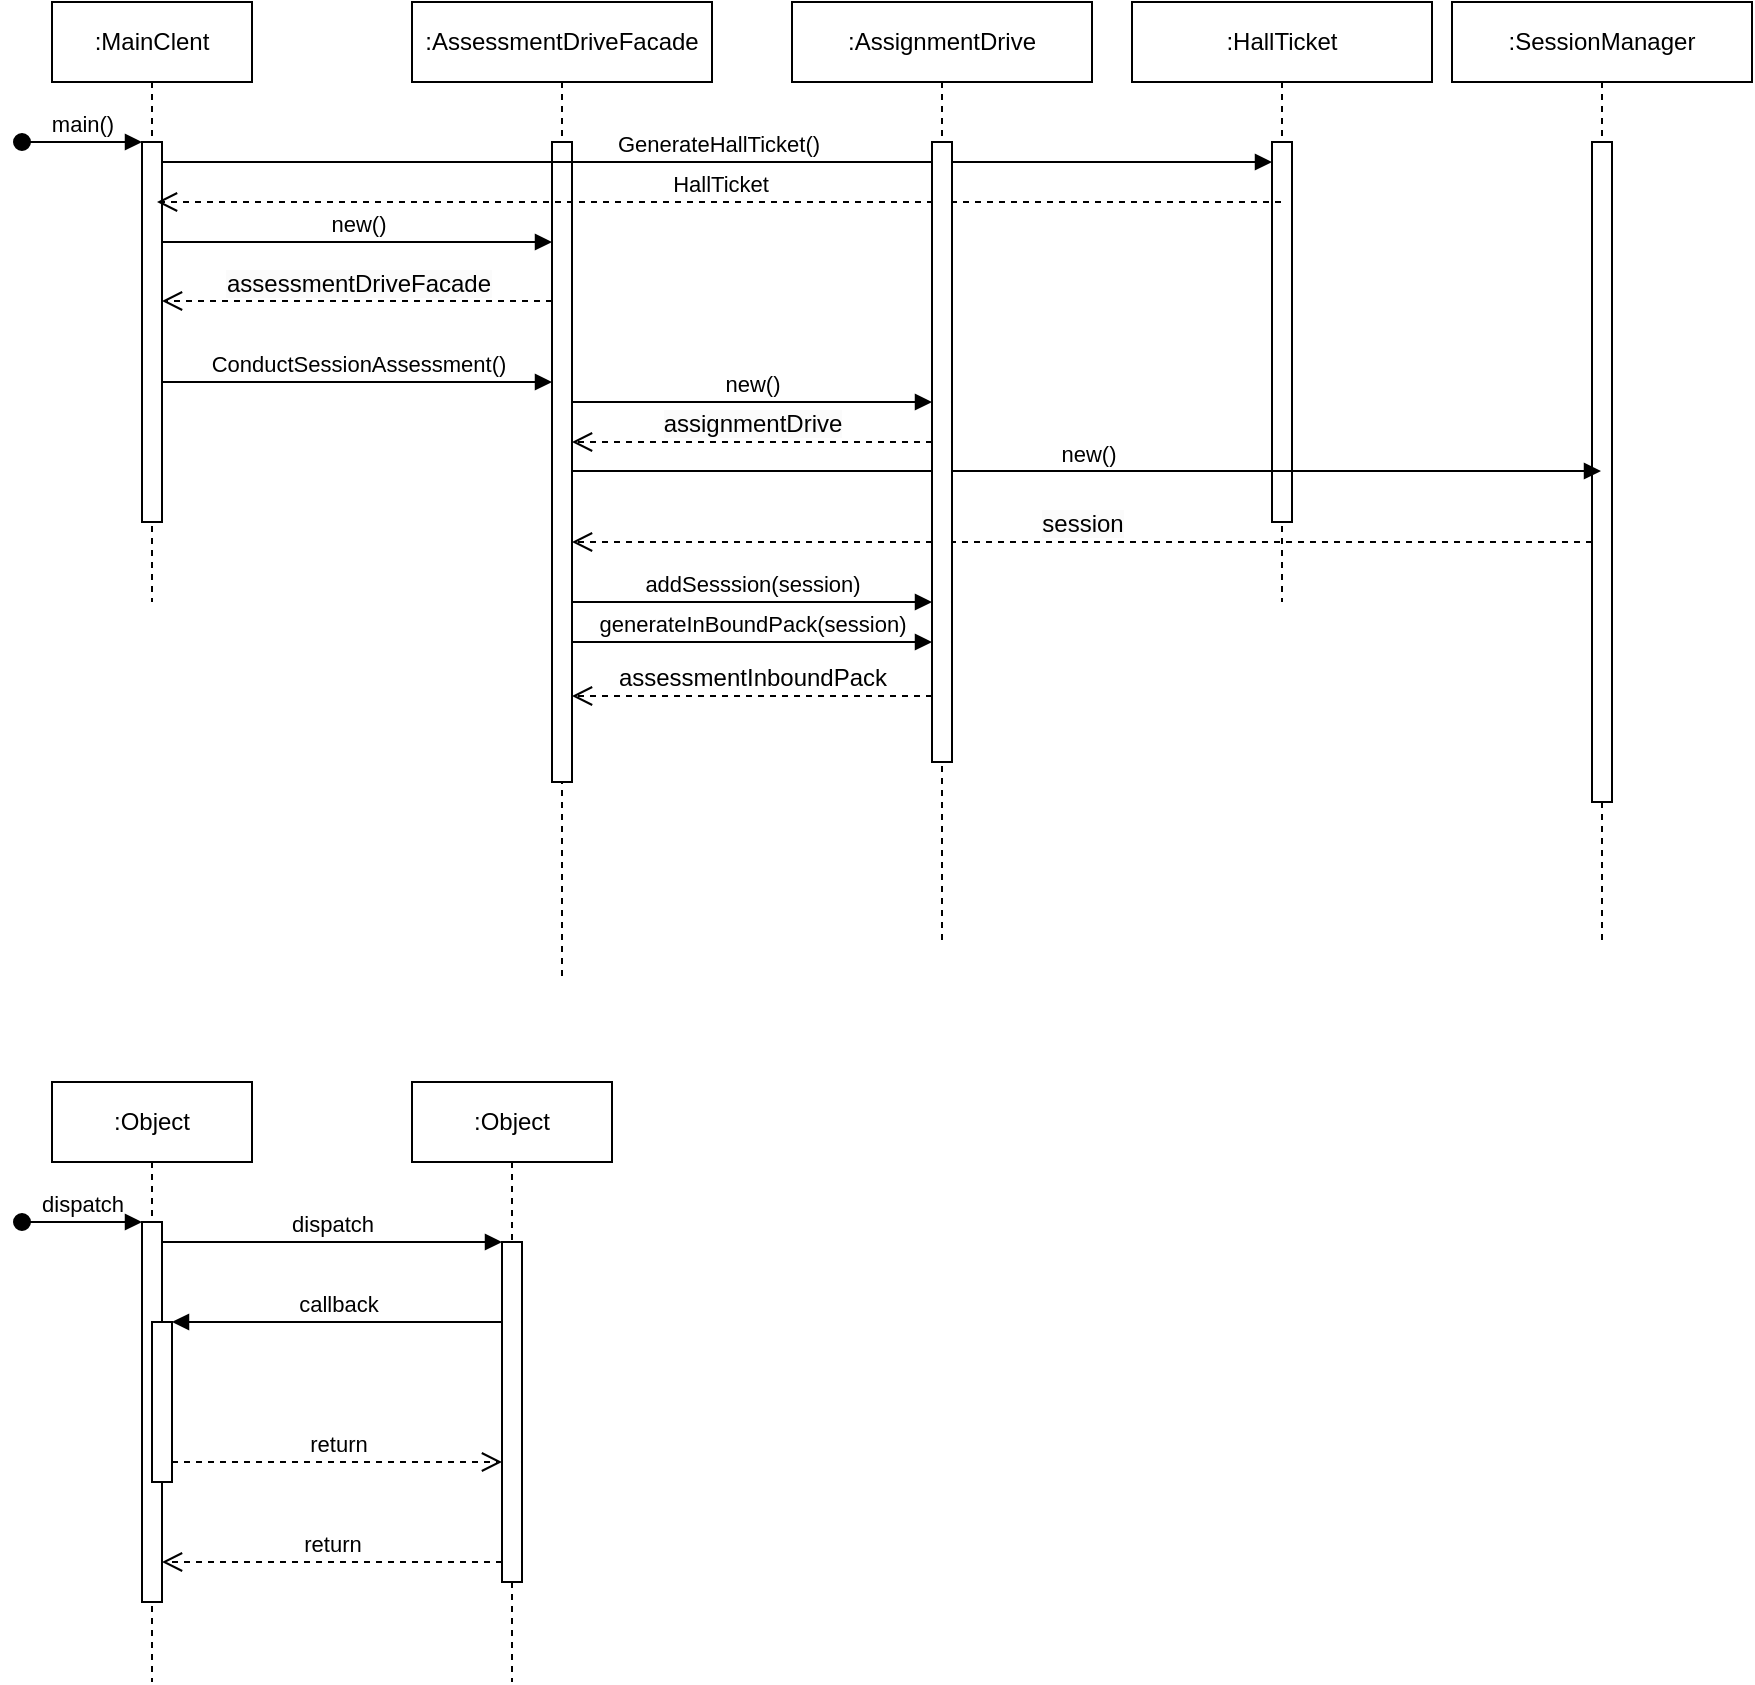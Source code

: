 <mxfile version="24.7.16">
  <diagram name="Page-1" id="2YBvvXClWsGukQMizWep">
    <mxGraphModel dx="941" dy="523" grid="1" gridSize="10" guides="1" tooltips="1" connect="1" arrows="1" fold="1" page="1" pageScale="1" pageWidth="850" pageHeight="1100" math="0" shadow="0">
      <root>
        <mxCell id="0" />
        <mxCell id="1" parent="0" />
        <mxCell id="aM9ryv3xv72pqoxQDRHE-1" value=":Object" style="shape=umlLifeline;perimeter=lifelinePerimeter;whiteSpace=wrap;html=1;container=0;dropTarget=0;collapsible=0;recursiveResize=0;outlineConnect=0;portConstraint=eastwest;newEdgeStyle={&quot;edgeStyle&quot;:&quot;elbowEdgeStyle&quot;,&quot;elbow&quot;:&quot;vertical&quot;,&quot;curved&quot;:0,&quot;rounded&quot;:0};" parent="1" vertex="1">
          <mxGeometry x="70" y="560" width="100" height="300" as="geometry" />
        </mxCell>
        <mxCell id="aM9ryv3xv72pqoxQDRHE-2" value="" style="html=1;points=[];perimeter=orthogonalPerimeter;outlineConnect=0;targetShapes=umlLifeline;portConstraint=eastwest;newEdgeStyle={&quot;edgeStyle&quot;:&quot;elbowEdgeStyle&quot;,&quot;elbow&quot;:&quot;vertical&quot;,&quot;curved&quot;:0,&quot;rounded&quot;:0};" parent="aM9ryv3xv72pqoxQDRHE-1" vertex="1">
          <mxGeometry x="45" y="70" width="10" height="190" as="geometry" />
        </mxCell>
        <mxCell id="aM9ryv3xv72pqoxQDRHE-3" value="dispatch" style="html=1;verticalAlign=bottom;startArrow=oval;endArrow=block;startSize=8;edgeStyle=elbowEdgeStyle;elbow=vertical;curved=0;rounded=0;" parent="aM9ryv3xv72pqoxQDRHE-1" target="aM9ryv3xv72pqoxQDRHE-2" edge="1">
          <mxGeometry relative="1" as="geometry">
            <mxPoint x="-15" y="70" as="sourcePoint" />
          </mxGeometry>
        </mxCell>
        <mxCell id="aM9ryv3xv72pqoxQDRHE-4" value="" style="html=1;points=[];perimeter=orthogonalPerimeter;outlineConnect=0;targetShapes=umlLifeline;portConstraint=eastwest;newEdgeStyle={&quot;edgeStyle&quot;:&quot;elbowEdgeStyle&quot;,&quot;elbow&quot;:&quot;vertical&quot;,&quot;curved&quot;:0,&quot;rounded&quot;:0};" parent="aM9ryv3xv72pqoxQDRHE-1" vertex="1">
          <mxGeometry x="50" y="120" width="10" height="80" as="geometry" />
        </mxCell>
        <mxCell id="aM9ryv3xv72pqoxQDRHE-5" value=":Object" style="shape=umlLifeline;perimeter=lifelinePerimeter;whiteSpace=wrap;html=1;container=0;dropTarget=0;collapsible=0;recursiveResize=0;outlineConnect=0;portConstraint=eastwest;newEdgeStyle={&quot;edgeStyle&quot;:&quot;elbowEdgeStyle&quot;,&quot;elbow&quot;:&quot;vertical&quot;,&quot;curved&quot;:0,&quot;rounded&quot;:0};" parent="1" vertex="1">
          <mxGeometry x="250" y="560" width="100" height="300" as="geometry" />
        </mxCell>
        <mxCell id="aM9ryv3xv72pqoxQDRHE-6" value="" style="html=1;points=[];perimeter=orthogonalPerimeter;outlineConnect=0;targetShapes=umlLifeline;portConstraint=eastwest;newEdgeStyle={&quot;edgeStyle&quot;:&quot;elbowEdgeStyle&quot;,&quot;elbow&quot;:&quot;vertical&quot;,&quot;curved&quot;:0,&quot;rounded&quot;:0};" parent="aM9ryv3xv72pqoxQDRHE-5" vertex="1">
          <mxGeometry x="45" y="80" width="10" height="170" as="geometry" />
        </mxCell>
        <mxCell id="aM9ryv3xv72pqoxQDRHE-7" value="dispatch" style="html=1;verticalAlign=bottom;endArrow=block;edgeStyle=elbowEdgeStyle;elbow=vertical;curved=0;rounded=0;" parent="1" source="aM9ryv3xv72pqoxQDRHE-2" target="aM9ryv3xv72pqoxQDRHE-6" edge="1">
          <mxGeometry relative="1" as="geometry">
            <mxPoint x="225" y="650" as="sourcePoint" />
            <Array as="points">
              <mxPoint x="210" y="640" />
            </Array>
          </mxGeometry>
        </mxCell>
        <mxCell id="aM9ryv3xv72pqoxQDRHE-8" value="return" style="html=1;verticalAlign=bottom;endArrow=open;dashed=1;endSize=8;edgeStyle=elbowEdgeStyle;elbow=vertical;curved=0;rounded=0;" parent="1" source="aM9ryv3xv72pqoxQDRHE-6" target="aM9ryv3xv72pqoxQDRHE-2" edge="1">
          <mxGeometry relative="1" as="geometry">
            <mxPoint x="225" y="725" as="targetPoint" />
            <Array as="points">
              <mxPoint x="220" y="800" />
            </Array>
          </mxGeometry>
        </mxCell>
        <mxCell id="aM9ryv3xv72pqoxQDRHE-9" value="callback" style="html=1;verticalAlign=bottom;endArrow=block;edgeStyle=elbowEdgeStyle;elbow=vertical;curved=0;rounded=0;" parent="1" source="aM9ryv3xv72pqoxQDRHE-6" target="aM9ryv3xv72pqoxQDRHE-4" edge="1">
          <mxGeometry relative="1" as="geometry">
            <mxPoint x="205" y="680" as="sourcePoint" />
            <Array as="points">
              <mxPoint x="220" y="680" />
            </Array>
          </mxGeometry>
        </mxCell>
        <mxCell id="aM9ryv3xv72pqoxQDRHE-10" value="return" style="html=1;verticalAlign=bottom;endArrow=open;dashed=1;endSize=8;edgeStyle=elbowEdgeStyle;elbow=vertical;curved=0;rounded=0;" parent="1" source="aM9ryv3xv72pqoxQDRHE-4" target="aM9ryv3xv72pqoxQDRHE-6" edge="1">
          <mxGeometry relative="1" as="geometry">
            <mxPoint x="205" y="755" as="targetPoint" />
            <Array as="points">
              <mxPoint x="210" y="750" />
            </Array>
          </mxGeometry>
        </mxCell>
        <mxCell id="Au_1qcIB4LcXMh-6dsSr-1" value=":MainClent" style="shape=umlLifeline;perimeter=lifelinePerimeter;whiteSpace=wrap;html=1;container=0;dropTarget=0;collapsible=0;recursiveResize=0;outlineConnect=0;portConstraint=eastwest;newEdgeStyle={&quot;edgeStyle&quot;:&quot;elbowEdgeStyle&quot;,&quot;elbow&quot;:&quot;vertical&quot;,&quot;curved&quot;:0,&quot;rounded&quot;:0};" vertex="1" parent="1">
          <mxGeometry x="70" y="20" width="100" height="300" as="geometry" />
        </mxCell>
        <mxCell id="Au_1qcIB4LcXMh-6dsSr-2" value="" style="html=1;points=[];perimeter=orthogonalPerimeter;outlineConnect=0;targetShapes=umlLifeline;portConstraint=eastwest;newEdgeStyle={&quot;edgeStyle&quot;:&quot;elbowEdgeStyle&quot;,&quot;elbow&quot;:&quot;vertical&quot;,&quot;curved&quot;:0,&quot;rounded&quot;:0};" vertex="1" parent="Au_1qcIB4LcXMh-6dsSr-1">
          <mxGeometry x="45" y="70" width="10" height="190" as="geometry" />
        </mxCell>
        <mxCell id="Au_1qcIB4LcXMh-6dsSr-3" value="main()" style="html=1;verticalAlign=bottom;startArrow=oval;endArrow=block;startSize=8;edgeStyle=elbowEdgeStyle;elbow=vertical;curved=0;rounded=0;" edge="1" parent="Au_1qcIB4LcXMh-6dsSr-1" target="Au_1qcIB4LcXMh-6dsSr-2">
          <mxGeometry relative="1" as="geometry">
            <mxPoint x="-15" y="70" as="sourcePoint" />
          </mxGeometry>
        </mxCell>
        <mxCell id="Au_1qcIB4LcXMh-6dsSr-8" value=":AssessmentDriveFacade" style="shape=umlLifeline;perimeter=lifelinePerimeter;whiteSpace=wrap;html=1;container=0;dropTarget=0;collapsible=0;recursiveResize=0;outlineConnect=0;portConstraint=eastwest;newEdgeStyle={&quot;edgeStyle&quot;:&quot;elbowEdgeStyle&quot;,&quot;elbow&quot;:&quot;vertical&quot;,&quot;curved&quot;:0,&quot;rounded&quot;:0};" vertex="1" parent="1">
          <mxGeometry x="250" y="20" width="150" height="490" as="geometry" />
        </mxCell>
        <mxCell id="Au_1qcIB4LcXMh-6dsSr-9" value="" style="html=1;points=[];perimeter=orthogonalPerimeter;outlineConnect=0;targetShapes=umlLifeline;portConstraint=eastwest;newEdgeStyle={&quot;edgeStyle&quot;:&quot;elbowEdgeStyle&quot;,&quot;elbow&quot;:&quot;vertical&quot;,&quot;curved&quot;:0,&quot;rounded&quot;:0};" vertex="1" parent="Au_1qcIB4LcXMh-6dsSr-8">
          <mxGeometry x="70" y="70" width="10" height="320" as="geometry" />
        </mxCell>
        <mxCell id="Au_1qcIB4LcXMh-6dsSr-15" value="new()" style="html=1;verticalAlign=bottom;endArrow=block;edgeStyle=elbowEdgeStyle;elbow=horizontal;curved=0;rounded=0;" edge="1" parent="1">
          <mxGeometry relative="1" as="geometry">
            <mxPoint x="125" y="140" as="sourcePoint" />
            <Array as="points">
              <mxPoint x="220" y="140" />
            </Array>
            <mxPoint x="320" y="140" as="targetPoint" />
          </mxGeometry>
        </mxCell>
        <mxCell id="Au_1qcIB4LcXMh-6dsSr-18" value=":HallTicket" style="shape=umlLifeline;perimeter=lifelinePerimeter;whiteSpace=wrap;html=1;container=0;dropTarget=0;collapsible=0;recursiveResize=0;outlineConnect=0;portConstraint=eastwest;newEdgeStyle={&quot;edgeStyle&quot;:&quot;elbowEdgeStyle&quot;,&quot;elbow&quot;:&quot;vertical&quot;,&quot;curved&quot;:0,&quot;rounded&quot;:0};" vertex="1" parent="1">
          <mxGeometry x="610" y="20" width="150" height="300" as="geometry" />
        </mxCell>
        <mxCell id="Au_1qcIB4LcXMh-6dsSr-19" value="" style="html=1;points=[];perimeter=orthogonalPerimeter;outlineConnect=0;targetShapes=umlLifeline;portConstraint=eastwest;newEdgeStyle={&quot;edgeStyle&quot;:&quot;elbowEdgeStyle&quot;,&quot;elbow&quot;:&quot;vertical&quot;,&quot;curved&quot;:0,&quot;rounded&quot;:0};" vertex="1" parent="Au_1qcIB4LcXMh-6dsSr-18">
          <mxGeometry x="70" y="70" width="10" height="190" as="geometry" />
        </mxCell>
        <mxCell id="Au_1qcIB4LcXMh-6dsSr-20" value="GenerateHallTicket()" style="html=1;verticalAlign=bottom;endArrow=block;edgeStyle=elbowEdgeStyle;elbow=horizontal;curved=0;rounded=0;" edge="1" parent="1" source="Au_1qcIB4LcXMh-6dsSr-2" target="Au_1qcIB4LcXMh-6dsSr-19">
          <mxGeometry relative="1" as="geometry">
            <mxPoint x="120.25" y="100" as="sourcePoint" />
            <Array as="points">
              <mxPoint x="220.25" y="100" />
            </Array>
            <mxPoint x="479.75" y="100" as="targetPoint" />
          </mxGeometry>
        </mxCell>
        <mxCell id="Au_1qcIB4LcXMh-6dsSr-21" value="HallTicket" style="html=1;verticalAlign=bottom;endArrow=open;dashed=1;endSize=8;curved=0;rounded=0;" edge="1" parent="1" source="Au_1qcIB4LcXMh-6dsSr-18">
          <mxGeometry relative="1" as="geometry">
            <mxPoint x="477.5" y="120" as="sourcePoint" />
            <mxPoint x="122.5" y="120" as="targetPoint" />
          </mxGeometry>
        </mxCell>
        <mxCell id="Au_1qcIB4LcXMh-6dsSr-22" value="&lt;span style=&quot;font-size: 12px; text-wrap: wrap; background-color: rgb(251, 251, 251);&quot;&gt;assessmentDriveFacade&lt;/span&gt;" style="html=1;verticalAlign=bottom;endArrow=open;dashed=1;endSize=8;curved=0;rounded=0;" edge="1" parent="1">
          <mxGeometry relative="1" as="geometry">
            <mxPoint x="320" y="169.5" as="sourcePoint" />
            <mxPoint x="125" y="169.5" as="targetPoint" />
          </mxGeometry>
        </mxCell>
        <mxCell id="Au_1qcIB4LcXMh-6dsSr-23" value="ConductSessionAssessment()" style="html=1;verticalAlign=bottom;endArrow=block;edgeStyle=elbowEdgeStyle;elbow=horizontal;curved=0;rounded=0;" edge="1" parent="1" source="Au_1qcIB4LcXMh-6dsSr-2" target="Au_1qcIB4LcXMh-6dsSr-9">
          <mxGeometry relative="1" as="geometry">
            <mxPoint x="130" y="210" as="sourcePoint" />
            <Array as="points">
              <mxPoint x="225" y="210" />
            </Array>
            <mxPoint x="325" y="210" as="targetPoint" />
          </mxGeometry>
        </mxCell>
        <mxCell id="Au_1qcIB4LcXMh-6dsSr-24" value=":SessionManager" style="shape=umlLifeline;perimeter=lifelinePerimeter;whiteSpace=wrap;html=1;container=0;dropTarget=0;collapsible=0;recursiveResize=0;outlineConnect=0;portConstraint=eastwest;newEdgeStyle={&quot;edgeStyle&quot;:&quot;elbowEdgeStyle&quot;,&quot;elbow&quot;:&quot;vertical&quot;,&quot;curved&quot;:0,&quot;rounded&quot;:0};" vertex="1" parent="1">
          <mxGeometry x="770" y="20" width="150" height="470" as="geometry" />
        </mxCell>
        <mxCell id="Au_1qcIB4LcXMh-6dsSr-25" value="" style="html=1;points=[];perimeter=orthogonalPerimeter;outlineConnect=0;targetShapes=umlLifeline;portConstraint=eastwest;newEdgeStyle={&quot;edgeStyle&quot;:&quot;elbowEdgeStyle&quot;,&quot;elbow&quot;:&quot;vertical&quot;,&quot;curved&quot;:0,&quot;rounded&quot;:0};" vertex="1" parent="Au_1qcIB4LcXMh-6dsSr-24">
          <mxGeometry x="70" y="70" width="10" height="330" as="geometry" />
        </mxCell>
        <mxCell id="Au_1qcIB4LcXMh-6dsSr-26" value="new()" style="html=1;verticalAlign=bottom;endArrow=block;edgeStyle=elbowEdgeStyle;elbow=horizontal;curved=0;rounded=0;" edge="1" parent="1" source="Au_1qcIB4LcXMh-6dsSr-9">
          <mxGeometry relative="1" as="geometry">
            <mxPoint x="520" y="254.5" as="sourcePoint" />
            <Array as="points">
              <mxPoint x="650" y="254.5" />
            </Array>
            <mxPoint x="844.5" y="254.5" as="targetPoint" />
          </mxGeometry>
        </mxCell>
        <mxCell id="Au_1qcIB4LcXMh-6dsSr-27" value="&lt;span style=&quot;font-size: 12px; text-wrap: wrap; background-color: rgb(251, 251, 251);&quot;&gt;session&lt;/span&gt;" style="html=1;verticalAlign=bottom;endArrow=open;dashed=1;endSize=8;curved=0;rounded=0;" edge="1" parent="1" target="Au_1qcIB4LcXMh-6dsSr-9">
          <mxGeometry relative="1" as="geometry">
            <mxPoint x="840" y="290" as="sourcePoint" />
            <mxPoint x="330" y="290" as="targetPoint" />
          </mxGeometry>
        </mxCell>
        <mxCell id="Au_1qcIB4LcXMh-6dsSr-29" value=":AssignmentDrive" style="shape=umlLifeline;perimeter=lifelinePerimeter;whiteSpace=wrap;html=1;container=0;dropTarget=0;collapsible=0;recursiveResize=0;outlineConnect=0;portConstraint=eastwest;newEdgeStyle={&quot;edgeStyle&quot;:&quot;elbowEdgeStyle&quot;,&quot;elbow&quot;:&quot;vertical&quot;,&quot;curved&quot;:0,&quot;rounded&quot;:0};" vertex="1" parent="1">
          <mxGeometry x="440" y="20" width="150" height="470" as="geometry" />
        </mxCell>
        <mxCell id="Au_1qcIB4LcXMh-6dsSr-30" value="" style="html=1;points=[];perimeter=orthogonalPerimeter;outlineConnect=0;targetShapes=umlLifeline;portConstraint=eastwest;newEdgeStyle={&quot;edgeStyle&quot;:&quot;elbowEdgeStyle&quot;,&quot;elbow&quot;:&quot;vertical&quot;,&quot;curved&quot;:0,&quot;rounded&quot;:0};" vertex="1" parent="Au_1qcIB4LcXMh-6dsSr-29">
          <mxGeometry x="70" y="70" width="10" height="310" as="geometry" />
        </mxCell>
        <mxCell id="Au_1qcIB4LcXMh-6dsSr-31" value="new()" style="html=1;verticalAlign=bottom;endArrow=block;edgeStyle=elbowEdgeStyle;elbow=horizontal;curved=0;rounded=0;" edge="1" parent="1" source="Au_1qcIB4LcXMh-6dsSr-9" target="Au_1qcIB4LcXMh-6dsSr-30">
          <mxGeometry relative="1" as="geometry">
            <mxPoint x="340" y="220" as="sourcePoint" />
            <Array as="points">
              <mxPoint x="454" y="220" />
            </Array>
            <mxPoint x="630" y="220" as="targetPoint" />
          </mxGeometry>
        </mxCell>
        <mxCell id="Au_1qcIB4LcXMh-6dsSr-32" value="&lt;span style=&quot;font-size: 12px; text-wrap: wrap; background-color: rgb(251, 251, 251);&quot;&gt;assignmentDrive&lt;/span&gt;" style="html=1;verticalAlign=bottom;endArrow=open;dashed=1;endSize=8;curved=0;rounded=0;" edge="1" parent="1" source="Au_1qcIB4LcXMh-6dsSr-30">
          <mxGeometry relative="1" as="geometry">
            <mxPoint x="840" y="240" as="sourcePoint" />
            <mxPoint x="330" y="240" as="targetPoint" />
          </mxGeometry>
        </mxCell>
        <mxCell id="Au_1qcIB4LcXMh-6dsSr-33" value="addSesssion(session)" style="html=1;verticalAlign=bottom;endArrow=block;edgeStyle=elbowEdgeStyle;elbow=horizontal;curved=0;rounded=0;" edge="1" parent="1" source="Au_1qcIB4LcXMh-6dsSr-9" target="Au_1qcIB4LcXMh-6dsSr-30">
          <mxGeometry relative="1" as="geometry">
            <mxPoint x="330" y="319.81" as="sourcePoint" />
            <Array as="points">
              <mxPoint x="470" y="320" />
            </Array>
            <mxPoint x="844.5" y="319.31" as="targetPoint" />
            <mxPoint as="offset" />
          </mxGeometry>
        </mxCell>
        <mxCell id="Au_1qcIB4LcXMh-6dsSr-34" value="generateInBoundPack(session)" style="html=1;verticalAlign=bottom;endArrow=block;edgeStyle=elbowEdgeStyle;elbow=horizontal;curved=0;rounded=0;" edge="1" parent="1" source="Au_1qcIB4LcXMh-6dsSr-9" target="Au_1qcIB4LcXMh-6dsSr-30">
          <mxGeometry relative="1" as="geometry">
            <mxPoint x="330" y="340" as="sourcePoint" />
            <Array as="points">
              <mxPoint x="470" y="340" />
            </Array>
            <mxPoint x="510" y="340" as="targetPoint" />
            <mxPoint as="offset" />
          </mxGeometry>
        </mxCell>
        <mxCell id="Au_1qcIB4LcXMh-6dsSr-35" value="&lt;span style=&quot;font-size: 12px; text-wrap: wrap;&quot;&gt;assessmentInboundPack&lt;/span&gt;" style="html=1;verticalAlign=bottom;endArrow=open;dashed=1;endSize=8;curved=0;rounded=0;" edge="1" parent="1">
          <mxGeometry relative="1" as="geometry">
            <mxPoint x="510" y="367" as="sourcePoint" />
            <mxPoint x="330" y="367" as="targetPoint" />
            <mxPoint as="offset" />
          </mxGeometry>
        </mxCell>
      </root>
    </mxGraphModel>
  </diagram>
</mxfile>
